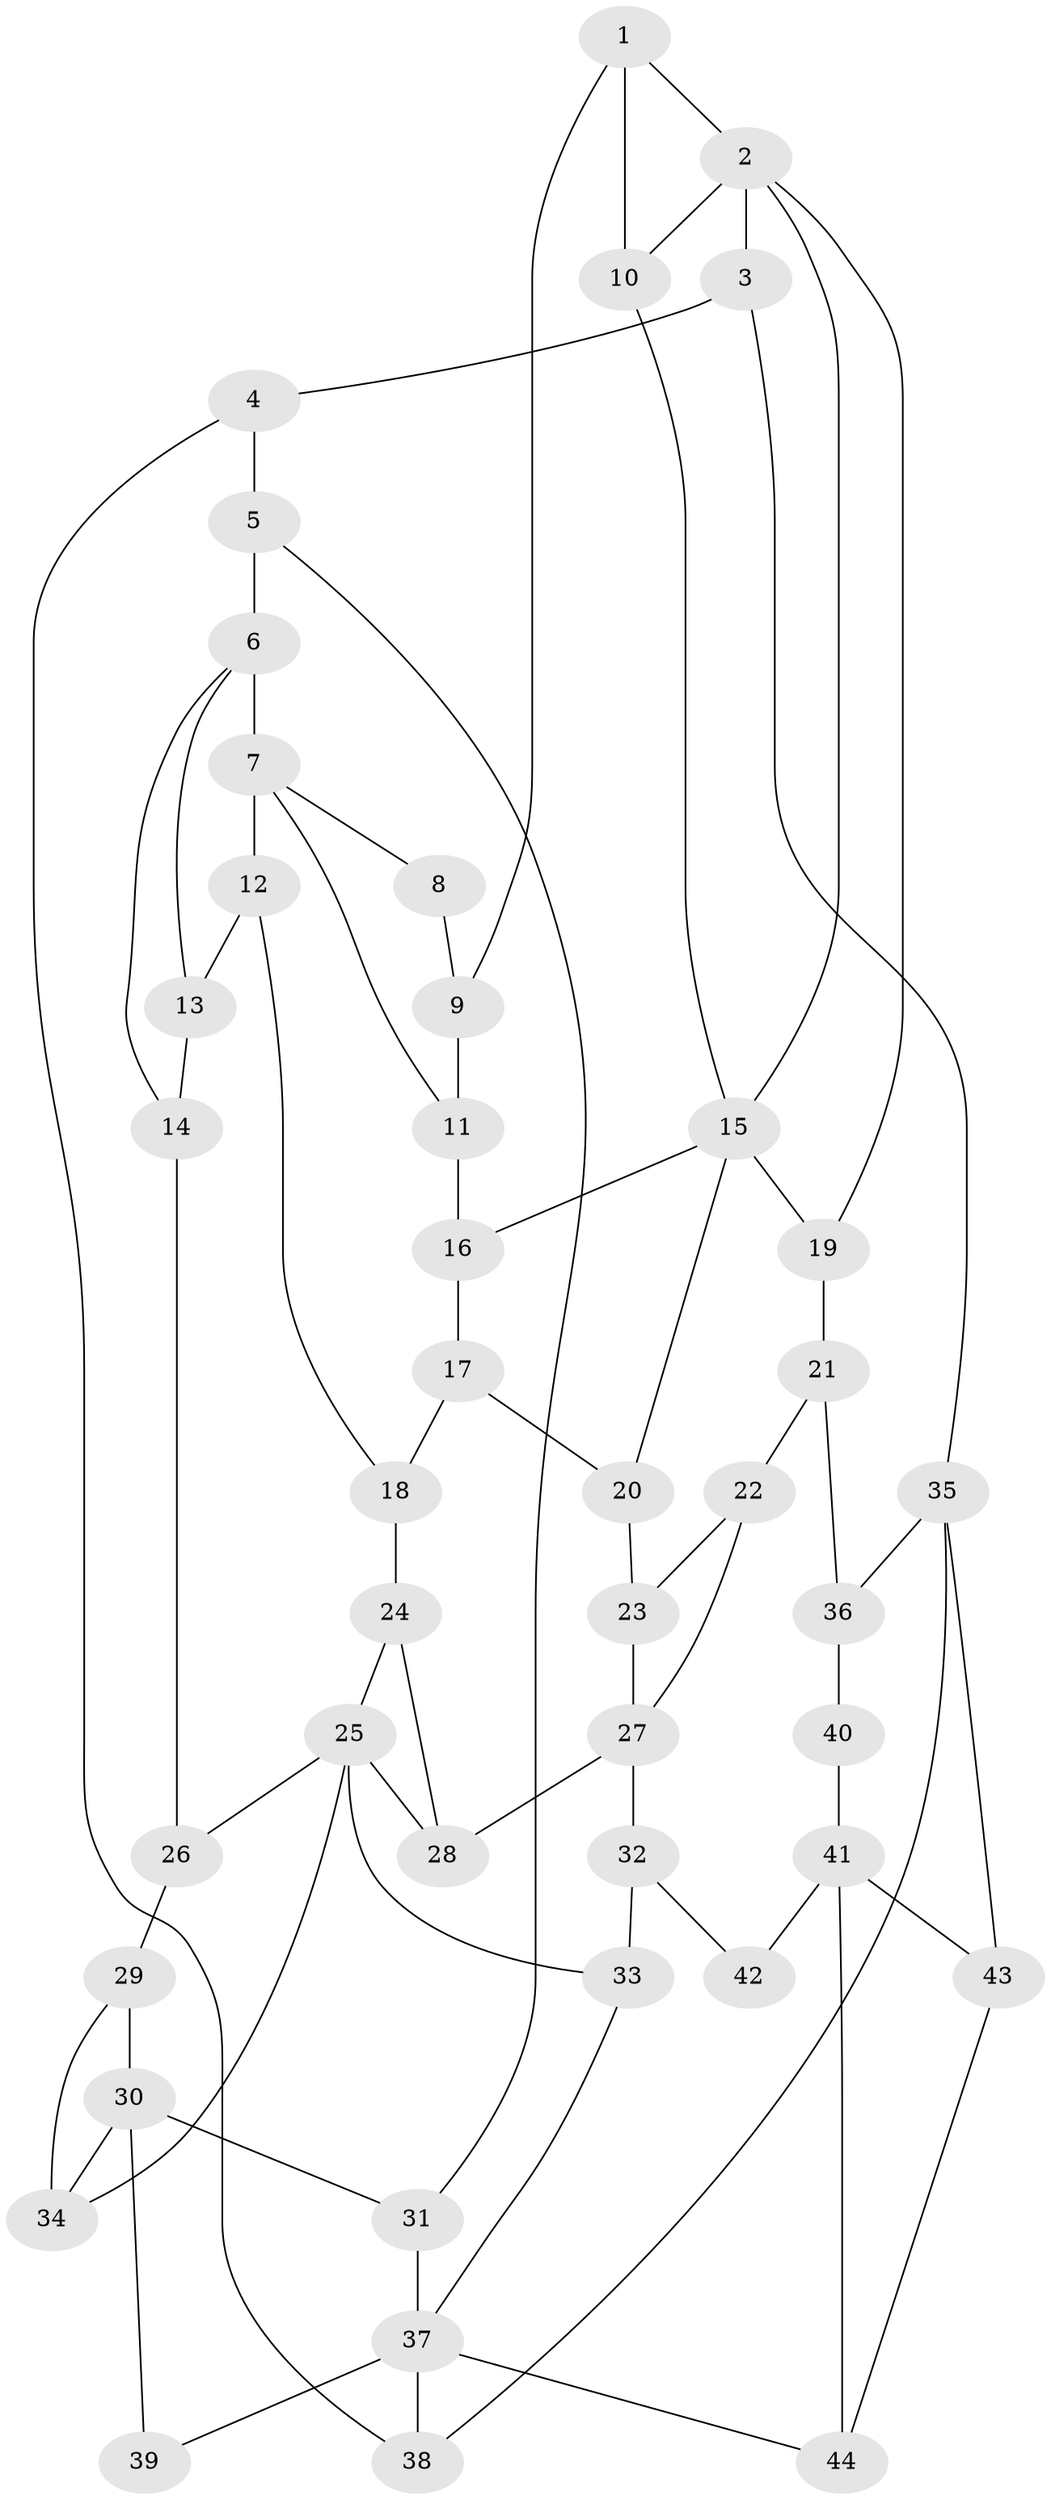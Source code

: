 // original degree distribution, {3: 0.022727272727272728, 4: 0.19318181818181818, 6: 0.17045454545454544, 5: 0.6136363636363636}
// Generated by graph-tools (version 1.1) at 2025/38/03/09/25 02:38:28]
// undirected, 44 vertices, 71 edges
graph export_dot {
graph [start="1"]
  node [color=gray90,style=filled];
  1;
  2;
  3;
  4;
  5;
  6;
  7;
  8;
  9;
  10;
  11;
  12;
  13;
  14;
  15;
  16;
  17;
  18;
  19;
  20;
  21;
  22;
  23;
  24;
  25;
  26;
  27;
  28;
  29;
  30;
  31;
  32;
  33;
  34;
  35;
  36;
  37;
  38;
  39;
  40;
  41;
  42;
  43;
  44;
  1 -- 2 [weight=1.0];
  1 -- 9 [weight=1.0];
  1 -- 10 [weight=1.0];
  2 -- 3 [weight=2.0];
  2 -- 10 [weight=1.0];
  2 -- 15 [weight=1.0];
  2 -- 19 [weight=1.0];
  3 -- 4 [weight=1.0];
  3 -- 35 [weight=1.0];
  4 -- 5 [weight=2.0];
  4 -- 38 [weight=1.0];
  5 -- 6 [weight=2.0];
  5 -- 31 [weight=1.0];
  6 -- 7 [weight=2.0];
  6 -- 13 [weight=1.0];
  6 -- 14 [weight=1.0];
  7 -- 8 [weight=1.0];
  7 -- 11 [weight=1.0];
  7 -- 12 [weight=2.0];
  8 -- 9 [weight=1.0];
  9 -- 11 [weight=1.0];
  10 -- 15 [weight=1.0];
  11 -- 16 [weight=1.0];
  12 -- 13 [weight=1.0];
  12 -- 18 [weight=1.0];
  13 -- 14 [weight=1.0];
  14 -- 26 [weight=1.0];
  15 -- 16 [weight=1.0];
  15 -- 19 [weight=2.0];
  15 -- 20 [weight=1.0];
  16 -- 17 [weight=1.0];
  17 -- 18 [weight=1.0];
  17 -- 20 [weight=1.0];
  18 -- 24 [weight=1.0];
  19 -- 21 [weight=2.0];
  20 -- 23 [weight=1.0];
  21 -- 22 [weight=1.0];
  21 -- 36 [weight=2.0];
  22 -- 23 [weight=1.0];
  22 -- 27 [weight=1.0];
  23 -- 27 [weight=1.0];
  24 -- 25 [weight=1.0];
  24 -- 28 [weight=1.0];
  25 -- 26 [weight=1.0];
  25 -- 28 [weight=1.0];
  25 -- 33 [weight=2.0];
  25 -- 34 [weight=1.0];
  26 -- 29 [weight=1.0];
  27 -- 28 [weight=1.0];
  27 -- 32 [weight=2.0];
  29 -- 30 [weight=1.0];
  29 -- 34 [weight=1.0];
  30 -- 31 [weight=2.0];
  30 -- 34 [weight=1.0];
  30 -- 39 [weight=2.0];
  31 -- 37 [weight=1.0];
  32 -- 33 [weight=2.0];
  32 -- 42 [weight=2.0];
  33 -- 37 [weight=1.0];
  35 -- 36 [weight=1.0];
  35 -- 38 [weight=1.0];
  35 -- 43 [weight=1.0];
  36 -- 40 [weight=1.0];
  37 -- 38 [weight=2.0];
  37 -- 39 [weight=1.0];
  37 -- 44 [weight=1.0];
  40 -- 41 [weight=2.0];
  41 -- 42 [weight=2.0];
  41 -- 43 [weight=1.0];
  41 -- 44 [weight=1.0];
  43 -- 44 [weight=1.0];
}
